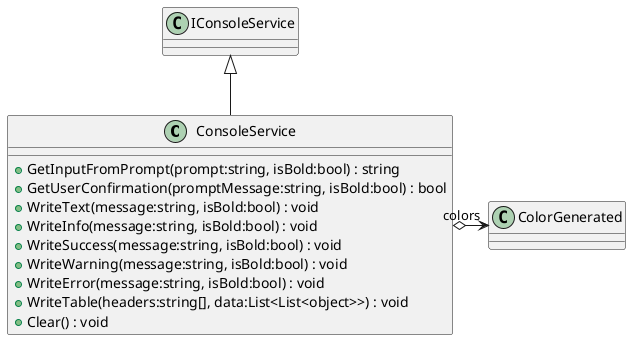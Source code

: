 @startuml
class ConsoleService {
    + GetInputFromPrompt(prompt:string, isBold:bool) : string
    + GetUserConfirmation(promptMessage:string, isBold:bool) : bool
    + WriteText(message:string, isBold:bool) : void
    + WriteInfo(message:string, isBold:bool) : void
    + WriteSuccess(message:string, isBold:bool) : void
    + WriteWarning(message:string, isBold:bool) : void
    + WriteError(message:string, isBold:bool) : void
    + WriteTable(headers:string[], data:List<List<object>>) : void
    + Clear() : void
}
IConsoleService <|-- ConsoleService
ConsoleService o-> "colors" ColorGenerated
@enduml
